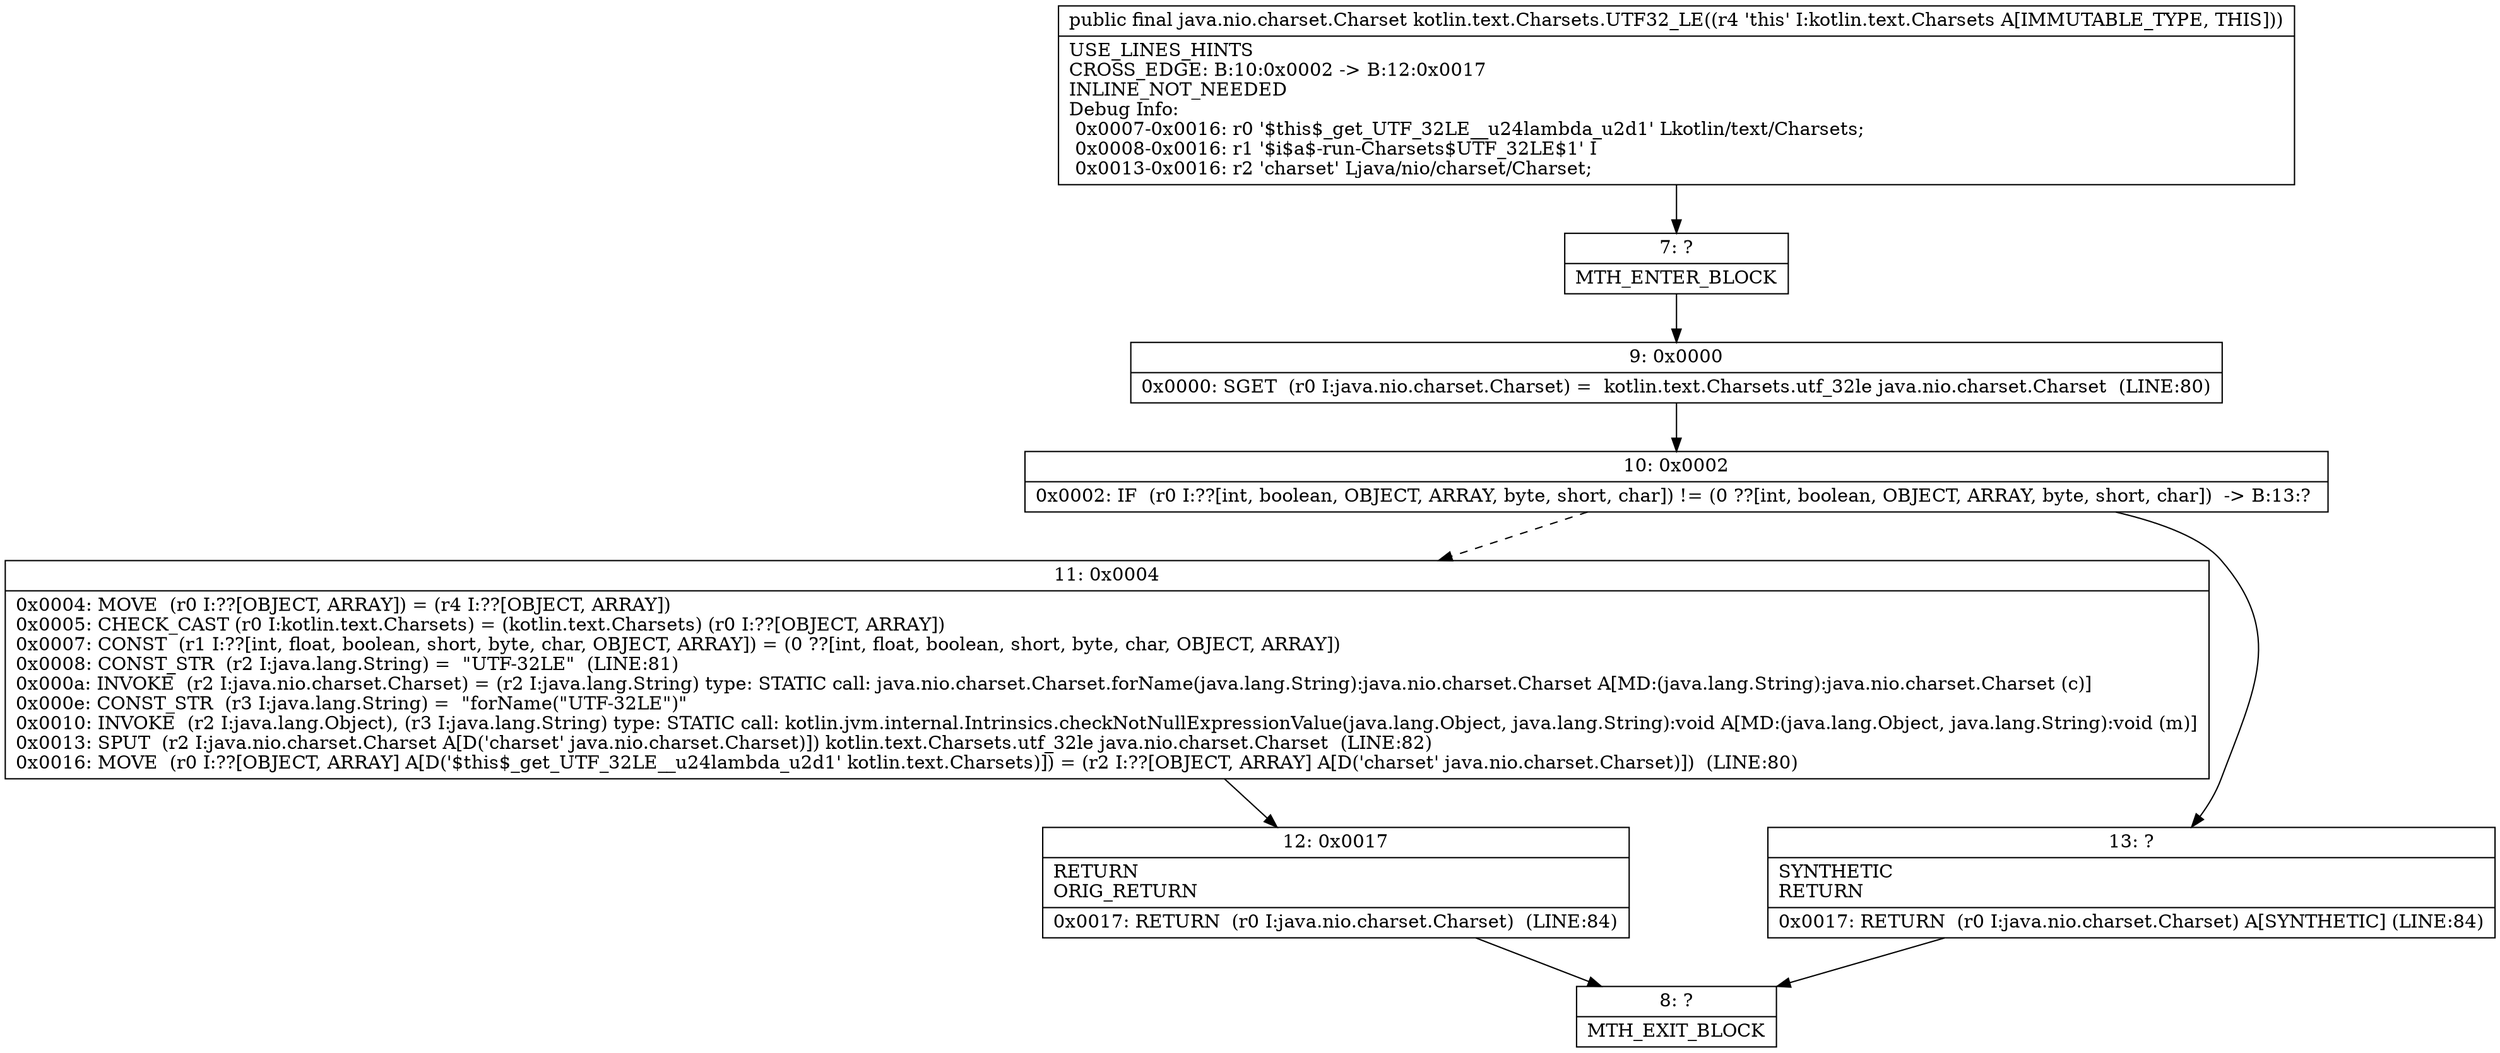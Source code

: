 digraph "CFG forkotlin.text.Charsets.UTF32_LE()Ljava\/nio\/charset\/Charset;" {
Node_7 [shape=record,label="{7\:\ ?|MTH_ENTER_BLOCK\l}"];
Node_9 [shape=record,label="{9\:\ 0x0000|0x0000: SGET  (r0 I:java.nio.charset.Charset) =  kotlin.text.Charsets.utf_32le java.nio.charset.Charset  (LINE:80)\l}"];
Node_10 [shape=record,label="{10\:\ 0x0002|0x0002: IF  (r0 I:??[int, boolean, OBJECT, ARRAY, byte, short, char]) != (0 ??[int, boolean, OBJECT, ARRAY, byte, short, char])  \-\> B:13:? \l}"];
Node_11 [shape=record,label="{11\:\ 0x0004|0x0004: MOVE  (r0 I:??[OBJECT, ARRAY]) = (r4 I:??[OBJECT, ARRAY]) \l0x0005: CHECK_CAST (r0 I:kotlin.text.Charsets) = (kotlin.text.Charsets) (r0 I:??[OBJECT, ARRAY]) \l0x0007: CONST  (r1 I:??[int, float, boolean, short, byte, char, OBJECT, ARRAY]) = (0 ??[int, float, boolean, short, byte, char, OBJECT, ARRAY]) \l0x0008: CONST_STR  (r2 I:java.lang.String) =  \"UTF\-32LE\"  (LINE:81)\l0x000a: INVOKE  (r2 I:java.nio.charset.Charset) = (r2 I:java.lang.String) type: STATIC call: java.nio.charset.Charset.forName(java.lang.String):java.nio.charset.Charset A[MD:(java.lang.String):java.nio.charset.Charset (c)]\l0x000e: CONST_STR  (r3 I:java.lang.String) =  \"forName(\"UTF\-32LE\")\" \l0x0010: INVOKE  (r2 I:java.lang.Object), (r3 I:java.lang.String) type: STATIC call: kotlin.jvm.internal.Intrinsics.checkNotNullExpressionValue(java.lang.Object, java.lang.String):void A[MD:(java.lang.Object, java.lang.String):void (m)]\l0x0013: SPUT  (r2 I:java.nio.charset.Charset A[D('charset' java.nio.charset.Charset)]) kotlin.text.Charsets.utf_32le java.nio.charset.Charset  (LINE:82)\l0x0016: MOVE  (r0 I:??[OBJECT, ARRAY] A[D('$this$_get_UTF_32LE__u24lambda_u2d1' kotlin.text.Charsets)]) = (r2 I:??[OBJECT, ARRAY] A[D('charset' java.nio.charset.Charset)])  (LINE:80)\l}"];
Node_12 [shape=record,label="{12\:\ 0x0017|RETURN\lORIG_RETURN\l|0x0017: RETURN  (r0 I:java.nio.charset.Charset)  (LINE:84)\l}"];
Node_8 [shape=record,label="{8\:\ ?|MTH_EXIT_BLOCK\l}"];
Node_13 [shape=record,label="{13\:\ ?|SYNTHETIC\lRETURN\l|0x0017: RETURN  (r0 I:java.nio.charset.Charset) A[SYNTHETIC] (LINE:84)\l}"];
MethodNode[shape=record,label="{public final java.nio.charset.Charset kotlin.text.Charsets.UTF32_LE((r4 'this' I:kotlin.text.Charsets A[IMMUTABLE_TYPE, THIS]))  | USE_LINES_HINTS\lCROSS_EDGE: B:10:0x0002 \-\> B:12:0x0017\lINLINE_NOT_NEEDED\lDebug Info:\l  0x0007\-0x0016: r0 '$this$_get_UTF_32LE__u24lambda_u2d1' Lkotlin\/text\/Charsets;\l  0x0008\-0x0016: r1 '$i$a$\-run\-Charsets$UTF_32LE$1' I\l  0x0013\-0x0016: r2 'charset' Ljava\/nio\/charset\/Charset;\l}"];
MethodNode -> Node_7;Node_7 -> Node_9;
Node_9 -> Node_10;
Node_10 -> Node_11[style=dashed];
Node_10 -> Node_13;
Node_11 -> Node_12;
Node_12 -> Node_8;
Node_13 -> Node_8;
}

